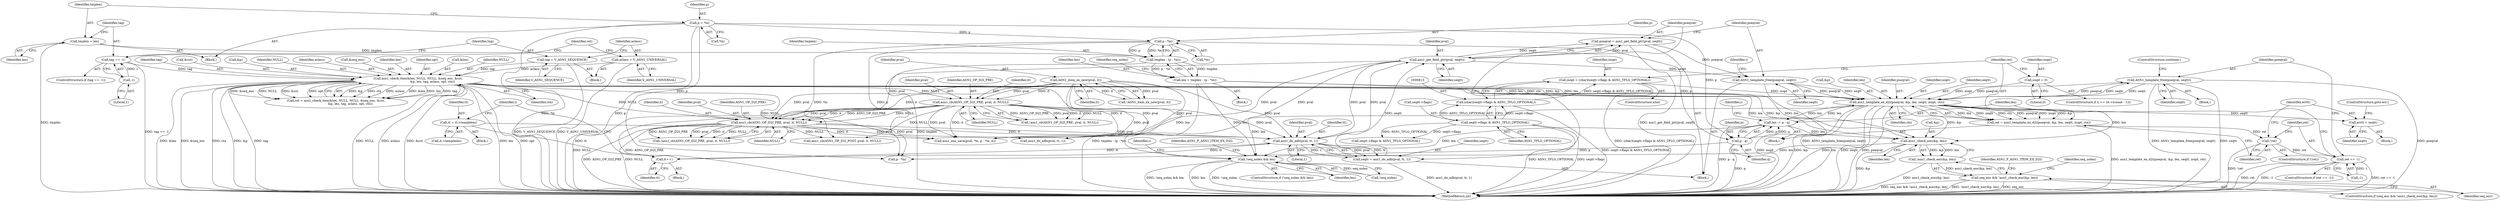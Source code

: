 digraph "0_openssl_b717b083073b6cacc0a5e2397b661678aff7ae7f@API" {
"1000844" [label="(Call,ASN1_template_free(pseqval, seqtt))"];
"1000821" [label="(Call,asn1_template_ex_d2i(pseqval, &p, len, seqtt, isopt, ctx))"];
"1000773" [label="(Call,ASN1_template_free(pseqval, seqtt))"];
"1000768" [label="(Call,pseqval = asn1_get_field_ptr(pval, seqtt))"];
"1000770" [label="(Call,asn1_get_field_ptr(pval, seqtt))"];
"1000764" [label="(Call,asn1_do_adb(pval, tt, 1))"];
"1000681" [label="(Call,ASN1_item_ex_new(pval, it))"];
"1000693" [label="(Call,asn1_cb(ASN1_OP_D2I_PRE, pval, it, NULL))"];
"1000610" [label="(Call,asn1_check_tlen(&len, NULL, NULL, &seq_eoc, &cst,\n                              &p, len, tag, aclass, opt, ctx))"];
"1000597" [label="(Call,tag == -1)"];
"1000599" [label="(Call,-1)"];
"1000602" [label="(Call,tag = V_ASN1_SEQUENCE)"];
"1000605" [label="(Call,aclass = V_ASN1_UNIVERSAL)"];
"1000726" [label="(Call,asn1_cb(ASN1_OP_D2I_PRE, pval, it, NULL))"];
"1000750" [label="(Call,tt++)"];
"1000737" [label="(Call,tt = it->templates)"];
"1000762" [label="(Call,seqtt = asn1_do_adb(pval, tt, 1))"];
"1000844" [label="(Call,ASN1_template_free(pseqval, seqtt))"];
"1000848" [label="(Call,len -= p - q)"];
"1000850" [label="(Call,p - q)"];
"1000589" [label="(Call,p = *in)"];
"1000656" [label="(Call,p - *in)"];
"1000652" [label="(Call,len = tmplen - (p - *in))"];
"1000654" [label="(Call,tmplen - (p - *in))"];
"1000593" [label="(Call,tmplen = len)"];
"1000806" [label="(Call,isopt = 0)"];
"1000810" [label="(Call,isopt = (char)(seqtt->flags & ASN1_TFLG_OPTIONAL))"];
"1000812" [label="(Call,(char)(seqtt->flags & ASN1_TFLG_OPTIONAL))"];
"1000814" [label="(Call,seqtt->flags & ASN1_TFLG_OPTIONAL)"];
"1000819" [label="(Call,ret = asn1_template_ex_d2i(pseqval, &p, len, seqtt, isopt, ctx))"];
"1000830" [label="(Call,!ret)"];
"1000839" [label="(Call,ret == -1)"];
"1000833" [label="(Call,errtt = seqtt)"];
"1000857" [label="(Call,asn1_check_eoc(&p, len))"];
"1000856" [label="(Call,!asn1_check_eoc(&p, len))"];
"1000854" [label="(Call,seq_eoc && !asn1_check_eoc(&p, len))"];
"1000867" [label="(Call,!seq_nolen && len)"];
"1000869" [label="(Identifier,seq_nolen)"];
"1000605" [label="(Call,aclass = V_ASN1_UNIVERSAL)"];
"1000823" [label="(Call,&p)"];
"1000855" [label="(Identifier,seq_eoc)"];
"1000930" [label="(Call,p - *in)"];
"1000693" [label="(Call,asn1_cb(ASN1_OP_D2I_PRE, pval, it, NULL))"];
"1000621" [label="(Identifier,len)"];
"1000764" [label="(Call,asn1_do_adb(pval, tt, 1))"];
"1000726" [label="(Call,asn1_cb(ASN1_OP_D2I_PRE, pval, it, NULL))"];
"1000606" [label="(Identifier,aclass)"];
"1000829" [label="(ControlStructure,if (!ret))"];
"1000868" [label="(Call,!seq_nolen)"];
"1000825" [label="(Identifier,len)"];
"1000765" [label="(Identifier,pval)"];
"1000821" [label="(Call,asn1_template_ex_d2i(pseqval, &p, len, seqtt, isopt, ctx))"];
"1000624" [label="(Identifier,opt)"];
"1000727" [label="(Identifier,ASN1_OP_D2I_PRE)"];
"1000747" [label="(Block,)"];
"1000844" [label="(Call,ASN1_template_free(pseqval, seqtt))"];
"1000608" [label="(Call,ret = asn1_check_tlen(&len, NULL, NULL, &seq_eoc, &cst,\n                              &p, len, tag, aclass, opt, ctx))"];
"1000590" [label="(Identifier,p)"];
"1000847" [label="(ControlStructure,continue;)"];
"1000820" [label="(Identifier,ret)"];
"1000611" [label="(Call,&len)"];
"1000807" [label="(Identifier,isopt)"];
"1000601" [label="(Block,)"];
"1000846" [label="(Identifier,seqtt)"];
"1000944" [label="(Call,asn1_cb(ASN1_OP_D2I_POST, pval, it, NULL))"];
"1000815" [label="(Call,seqtt->flags)"];
"1000866" [label="(ControlStructure,if (!seq_nolen && len))"];
"1000852" [label="(Identifier,q)"];
"1000603" [label="(Identifier,tag)"];
"1000774" [label="(Identifier,pseqval)"];
"1000743" [label="(Identifier,i)"];
"1000839" [label="(Call,ret == -1)"];
"1000836" [label="(ControlStructure,goto err;)"];
"1000600" [label="(Literal,1)"];
"1000733" [label="(Block,)"];
"1000809" [label="(ControlStructure,else)"];
"1000697" [label="(Identifier,NULL)"];
"1000955" [label="(MethodReturn,int)"];
"1000596" [label="(ControlStructure,if (tag == -1))"];
"1000763" [label="(Identifier,seqtt)"];
"1000716" [label="(Identifier,i)"];
"1000589" [label="(Call,p = *in)"];
"1000838" [label="(ControlStructure,if (ret == -1))"];
"1000831" [label="(Identifier,ret)"];
"1000751" [label="(Identifier,tt)"];
"1000810" [label="(Call,isopt = (char)(seqtt->flags & ASN1_TFLG_OPTIONAL))"];
"1000696" [label="(Identifier,it)"];
"1000609" [label="(Identifier,ret)"];
"1000854" [label="(Call,seq_eoc && !asn1_check_eoc(&p, len))"];
"1000766" [label="(Identifier,tt)"];
"1000657" [label="(Identifier,p)"];
"1000828" [label="(Identifier,ctx)"];
"1000597" [label="(Call,tag == -1)"];
"1000737" [label="(Call,tt = it->templates)"];
"1000762" [label="(Call,seqtt = asn1_do_adb(pval, tt, 1))"];
"1000845" [label="(Identifier,pseqval)"];
"1000891" [label="(Call,asn1_do_adb(pval, tt, 1))"];
"1000775" [label="(Identifier,seqtt)"];
"1000773" [label="(Call,ASN1_template_free(pseqval, seqtt))"];
"1000610" [label="(Call,asn1_check_tlen(&len, NULL, NULL, &seq_eoc, &cst,\n                              &p, len, tag, aclass, opt, ctx))"];
"1000654" [label="(Call,tmplen - (p - *in))"];
"1000613" [label="(Identifier,NULL)"];
"1000680" [label="(Call,!ASN1_item_ex_new(pval, it))"];
"1000719" [label="(Block,)"];
"1000772" [label="(Identifier,seqtt)"];
"1000729" [label="(Identifier,it)"];
"1000822" [label="(Identifier,pseqval)"];
"1000827" [label="(Identifier,isopt)"];
"1000768" [label="(Call,pseqval = asn1_get_field_ptr(pval, seqtt))"];
"1000811" [label="(Identifier,isopt)"];
"1000739" [label="(Call,it->templates)"];
"1000863" [label="(Identifier,ASN1_F_ASN1_ITEM_EX_D2I)"];
"1000833" [label="(Call,errtt = seqtt)"];
"1000849" [label="(Identifier,len)"];
"1000594" [label="(Identifier,tmplen)"];
"1000682" [label="(Identifier,pval)"];
"1000622" [label="(Identifier,tag)"];
"1000841" [label="(Call,-1)"];
"1000725" [label="(Call,!asn1_cb(ASN1_OP_D2I_PRE, pval, it, NULL))"];
"1000826" [label="(Identifier,seqtt)"];
"1000850" [label="(Call,p - q)"];
"1000926" [label="(Call,asn1_enc_save(pval, *in, p - *in, it))"];
"1000750" [label="(Call,tt++)"];
"1000840" [label="(Identifier,ret)"];
"1000728" [label="(Identifier,pval)"];
"1000808" [label="(Literal,0)"];
"1000607" [label="(Identifier,V_ASN1_UNIVERSAL)"];
"1000818" [label="(Identifier,ASN1_TFLG_OPTIONAL)"];
"1000617" [label="(Call,&cst)"];
"1000595" [label="(Identifier,len)"];
"1000834" [label="(Identifier,errtt)"];
"1000619" [label="(Call,&p)"];
"1000878" [label="(Identifier,i)"];
"1000848" [label="(Call,len -= p - q)"];
"1000856" [label="(Call,!asn1_check_eoc(&p, len))"];
"1000769" [label="(Identifier,pseqval)"];
"1000798" [label="(ControlStructure,if (i == (it->tcount - 1)))"];
"1000759" [label="(Block,)"];
"1000900" [label="(Call,seqtt->flags & ASN1_TFLG_OPTIONAL)"];
"1000593" [label="(Call,tmplen = len)"];
"1000604" [label="(Identifier,V_ASN1_SEQUENCE)"];
"1000835" [label="(Identifier,seqtt)"];
"1000142" [label="(Block,)"];
"1000814" [label="(Call,seqtt->flags & ASN1_TFLG_OPTIONAL)"];
"1000853" [label="(ControlStructure,if (seq_eoc && !asn1_check_eoc(&p, len)))"];
"1000770" [label="(Call,asn1_get_field_ptr(pval, seqtt))"];
"1000651" [label="(Block,)"];
"1000858" [label="(Call,&p)"];
"1000695" [label="(Identifier,pval)"];
"1000614" [label="(Identifier,NULL)"];
"1000656" [label="(Call,p - *in)"];
"1000681" [label="(Call,ASN1_item_ex_new(pval, it))"];
"1000730" [label="(Identifier,NULL)"];
"1000591" [label="(Call,*in)"];
"1000832" [label="(Block,)"];
"1000602" [label="(Call,tag = V_ASN1_SEQUENCE)"];
"1000652" [label="(Call,len = tmplen - (p - *in))"];
"1000599" [label="(Call,-1)"];
"1000806" [label="(Call,isopt = 0)"];
"1000873" [label="(Identifier,ASN1_F_ASN1_ITEM_EX_D2I)"];
"1000851" [label="(Identifier,p)"];
"1000655" [label="(Identifier,tmplen)"];
"1000767" [label="(Literal,1)"];
"1000819" [label="(Call,ret = asn1_template_ex_d2i(pseqval, &p, len, seqtt, isopt, ctx))"];
"1000771" [label="(Identifier,pval)"];
"1000658" [label="(Call,*in)"];
"1000661" [label="(Identifier,seq_nolen)"];
"1000694" [label="(Identifier,ASN1_OP_D2I_PRE)"];
"1000843" [label="(Block,)"];
"1000857" [label="(Call,asn1_check_eoc(&p, len))"];
"1000867" [label="(Call,!seq_nolen && len)"];
"1000692" [label="(Call,!asn1_cb(ASN1_OP_D2I_PRE, pval, it, NULL))"];
"1000623" [label="(Identifier,aclass)"];
"1000830" [label="(Call,!ret)"];
"1000749" [label="(Identifier,i)"];
"1000615" [label="(Call,&seq_eoc)"];
"1000625" [label="(Identifier,ctx)"];
"1000683" [label="(Identifier,it)"];
"1000860" [label="(Identifier,len)"];
"1000738" [label="(Identifier,tt)"];
"1000870" [label="(Identifier,len)"];
"1000653" [label="(Identifier,len)"];
"1000598" [label="(Identifier,tag)"];
"1000812" [label="(Call,(char)(seqtt->flags & ASN1_TFLG_OPTIONAL))"];
"1000844" -> "1000843"  [label="AST: "];
"1000844" -> "1000846"  [label="CFG: "];
"1000845" -> "1000844"  [label="AST: "];
"1000846" -> "1000844"  [label="AST: "];
"1000847" -> "1000844"  [label="CFG: "];
"1000844" -> "1000955"  [label="DDG: ASN1_template_free(pseqval, seqtt)"];
"1000844" -> "1000955"  [label="DDG: seqtt"];
"1000844" -> "1000955"  [label="DDG: pseqval"];
"1000844" -> "1000821"  [label="DDG: pseqval"];
"1000844" -> "1000821"  [label="DDG: seqtt"];
"1000821" -> "1000844"  [label="DDG: pseqval"];
"1000821" -> "1000844"  [label="DDG: seqtt"];
"1000821" -> "1000819"  [label="AST: "];
"1000821" -> "1000828"  [label="CFG: "];
"1000822" -> "1000821"  [label="AST: "];
"1000823" -> "1000821"  [label="AST: "];
"1000825" -> "1000821"  [label="AST: "];
"1000826" -> "1000821"  [label="AST: "];
"1000827" -> "1000821"  [label="AST: "];
"1000828" -> "1000821"  [label="AST: "];
"1000819" -> "1000821"  [label="CFG: "];
"1000821" -> "1000955"  [label="DDG: isopt"];
"1000821" -> "1000955"  [label="DDG: &p"];
"1000821" -> "1000955"  [label="DDG: ctx"];
"1000821" -> "1000955"  [label="DDG: seqtt"];
"1000821" -> "1000955"  [label="DDG: pseqval"];
"1000821" -> "1000819"  [label="DDG: len"];
"1000821" -> "1000819"  [label="DDG: seqtt"];
"1000821" -> "1000819"  [label="DDG: ctx"];
"1000821" -> "1000819"  [label="DDG: pseqval"];
"1000821" -> "1000819"  [label="DDG: isopt"];
"1000821" -> "1000819"  [label="DDG: &p"];
"1000773" -> "1000821"  [label="DDG: pseqval"];
"1000773" -> "1000821"  [label="DDG: seqtt"];
"1000610" -> "1000821"  [label="DDG: &p"];
"1000610" -> "1000821"  [label="DDG: len"];
"1000610" -> "1000821"  [label="DDG: ctx"];
"1000848" -> "1000821"  [label="DDG: len"];
"1000652" -> "1000821"  [label="DDG: len"];
"1000806" -> "1000821"  [label="DDG: isopt"];
"1000810" -> "1000821"  [label="DDG: isopt"];
"1000821" -> "1000833"  [label="DDG: seqtt"];
"1000821" -> "1000848"  [label="DDG: len"];
"1000821" -> "1000857"  [label="DDG: &p"];
"1000821" -> "1000857"  [label="DDG: len"];
"1000821" -> "1000867"  [label="DDG: len"];
"1000773" -> "1000759"  [label="AST: "];
"1000773" -> "1000775"  [label="CFG: "];
"1000774" -> "1000773"  [label="AST: "];
"1000775" -> "1000773"  [label="AST: "];
"1000749" -> "1000773"  [label="CFG: "];
"1000773" -> "1000955"  [label="DDG: ASN1_template_free(pseqval, seqtt)"];
"1000768" -> "1000773"  [label="DDG: pseqval"];
"1000770" -> "1000773"  [label="DDG: seqtt"];
"1000768" -> "1000759"  [label="AST: "];
"1000768" -> "1000770"  [label="CFG: "];
"1000769" -> "1000768"  [label="AST: "];
"1000770" -> "1000768"  [label="AST: "];
"1000774" -> "1000768"  [label="CFG: "];
"1000768" -> "1000955"  [label="DDG: asn1_get_field_ptr(pval, seqtt)"];
"1000770" -> "1000768"  [label="DDG: pval"];
"1000770" -> "1000768"  [label="DDG: seqtt"];
"1000770" -> "1000772"  [label="CFG: "];
"1000771" -> "1000770"  [label="AST: "];
"1000772" -> "1000770"  [label="AST: "];
"1000770" -> "1000726"  [label="DDG: pval"];
"1000770" -> "1000764"  [label="DDG: pval"];
"1000764" -> "1000770"  [label="DDG: pval"];
"1000762" -> "1000770"  [label="DDG: seqtt"];
"1000770" -> "1000891"  [label="DDG: pval"];
"1000770" -> "1000926"  [label="DDG: pval"];
"1000764" -> "1000762"  [label="AST: "];
"1000764" -> "1000767"  [label="CFG: "];
"1000765" -> "1000764"  [label="AST: "];
"1000766" -> "1000764"  [label="AST: "];
"1000767" -> "1000764"  [label="AST: "];
"1000762" -> "1000764"  [label="CFG: "];
"1000764" -> "1000750"  [label="DDG: tt"];
"1000764" -> "1000762"  [label="DDG: pval"];
"1000764" -> "1000762"  [label="DDG: tt"];
"1000764" -> "1000762"  [label="DDG: 1"];
"1000681" -> "1000764"  [label="DDG: pval"];
"1000693" -> "1000764"  [label="DDG: pval"];
"1000726" -> "1000764"  [label="DDG: pval"];
"1000750" -> "1000764"  [label="DDG: tt"];
"1000737" -> "1000764"  [label="DDG: tt"];
"1000681" -> "1000680"  [label="AST: "];
"1000681" -> "1000683"  [label="CFG: "];
"1000682" -> "1000681"  [label="AST: "];
"1000683" -> "1000681"  [label="AST: "];
"1000680" -> "1000681"  [label="CFG: "];
"1000681" -> "1000680"  [label="DDG: pval"];
"1000681" -> "1000680"  [label="DDG: it"];
"1000681" -> "1000693"  [label="DDG: pval"];
"1000681" -> "1000693"  [label="DDG: it"];
"1000681" -> "1000726"  [label="DDG: pval"];
"1000681" -> "1000726"  [label="DDG: it"];
"1000681" -> "1000891"  [label="DDG: pval"];
"1000681" -> "1000926"  [label="DDG: pval"];
"1000681" -> "1000926"  [label="DDG: it"];
"1000693" -> "1000692"  [label="AST: "];
"1000693" -> "1000697"  [label="CFG: "];
"1000694" -> "1000693"  [label="AST: "];
"1000695" -> "1000693"  [label="AST: "];
"1000696" -> "1000693"  [label="AST: "];
"1000697" -> "1000693"  [label="AST: "];
"1000692" -> "1000693"  [label="CFG: "];
"1000693" -> "1000955"  [label="DDG: NULL"];
"1000693" -> "1000955"  [label="DDG: ASN1_OP_D2I_PRE"];
"1000693" -> "1000692"  [label="DDG: ASN1_OP_D2I_PRE"];
"1000693" -> "1000692"  [label="DDG: pval"];
"1000693" -> "1000692"  [label="DDG: it"];
"1000693" -> "1000692"  [label="DDG: NULL"];
"1000610" -> "1000693"  [label="DDG: NULL"];
"1000693" -> "1000726"  [label="DDG: ASN1_OP_D2I_PRE"];
"1000693" -> "1000726"  [label="DDG: pval"];
"1000693" -> "1000726"  [label="DDG: it"];
"1000693" -> "1000726"  [label="DDG: NULL"];
"1000693" -> "1000891"  [label="DDG: pval"];
"1000693" -> "1000926"  [label="DDG: pval"];
"1000693" -> "1000926"  [label="DDG: it"];
"1000693" -> "1000944"  [label="DDG: NULL"];
"1000610" -> "1000608"  [label="AST: "];
"1000610" -> "1000625"  [label="CFG: "];
"1000611" -> "1000610"  [label="AST: "];
"1000613" -> "1000610"  [label="AST: "];
"1000614" -> "1000610"  [label="AST: "];
"1000615" -> "1000610"  [label="AST: "];
"1000617" -> "1000610"  [label="AST: "];
"1000619" -> "1000610"  [label="AST: "];
"1000621" -> "1000610"  [label="AST: "];
"1000622" -> "1000610"  [label="AST: "];
"1000623" -> "1000610"  [label="AST: "];
"1000624" -> "1000610"  [label="AST: "];
"1000625" -> "1000610"  [label="AST: "];
"1000608" -> "1000610"  [label="CFG: "];
"1000610" -> "1000955"  [label="DDG: NULL"];
"1000610" -> "1000955"  [label="DDG: tag"];
"1000610" -> "1000955"  [label="DDG: aclass"];
"1000610" -> "1000955"  [label="DDG: &cst"];
"1000610" -> "1000955"  [label="DDG: len"];
"1000610" -> "1000955"  [label="DDG: opt"];
"1000610" -> "1000955"  [label="DDG: &len"];
"1000610" -> "1000955"  [label="DDG: &seq_eoc"];
"1000610" -> "1000955"  [label="DDG: ctx"];
"1000610" -> "1000955"  [label="DDG: &p"];
"1000610" -> "1000608"  [label="DDG: &p"];
"1000610" -> "1000608"  [label="DDG: ctx"];
"1000610" -> "1000608"  [label="DDG: aclass"];
"1000610" -> "1000608"  [label="DDG: &len"];
"1000610" -> "1000608"  [label="DDG: len"];
"1000610" -> "1000608"  [label="DDG: tag"];
"1000610" -> "1000608"  [label="DDG: &seq_eoc"];
"1000610" -> "1000608"  [label="DDG: NULL"];
"1000610" -> "1000608"  [label="DDG: &cst"];
"1000610" -> "1000608"  [label="DDG: opt"];
"1000597" -> "1000610"  [label="DDG: tag"];
"1000602" -> "1000610"  [label="DDG: tag"];
"1000605" -> "1000610"  [label="DDG: aclass"];
"1000610" -> "1000726"  [label="DDG: NULL"];
"1000610" -> "1000857"  [label="DDG: &p"];
"1000610" -> "1000857"  [label="DDG: len"];
"1000610" -> "1000867"  [label="DDG: len"];
"1000610" -> "1000944"  [label="DDG: NULL"];
"1000597" -> "1000596"  [label="AST: "];
"1000597" -> "1000599"  [label="CFG: "];
"1000598" -> "1000597"  [label="AST: "];
"1000599" -> "1000597"  [label="AST: "];
"1000603" -> "1000597"  [label="CFG: "];
"1000609" -> "1000597"  [label="CFG: "];
"1000597" -> "1000955"  [label="DDG: tag == -1"];
"1000599" -> "1000597"  [label="DDG: 1"];
"1000599" -> "1000600"  [label="CFG: "];
"1000600" -> "1000599"  [label="AST: "];
"1000602" -> "1000601"  [label="AST: "];
"1000602" -> "1000604"  [label="CFG: "];
"1000603" -> "1000602"  [label="AST: "];
"1000604" -> "1000602"  [label="AST: "];
"1000606" -> "1000602"  [label="CFG: "];
"1000602" -> "1000955"  [label="DDG: V_ASN1_SEQUENCE"];
"1000605" -> "1000601"  [label="AST: "];
"1000605" -> "1000607"  [label="CFG: "];
"1000606" -> "1000605"  [label="AST: "];
"1000607" -> "1000605"  [label="AST: "];
"1000609" -> "1000605"  [label="CFG: "];
"1000605" -> "1000955"  [label="DDG: V_ASN1_UNIVERSAL"];
"1000726" -> "1000725"  [label="AST: "];
"1000726" -> "1000730"  [label="CFG: "];
"1000727" -> "1000726"  [label="AST: "];
"1000728" -> "1000726"  [label="AST: "];
"1000729" -> "1000726"  [label="AST: "];
"1000730" -> "1000726"  [label="AST: "];
"1000725" -> "1000726"  [label="CFG: "];
"1000726" -> "1000955"  [label="DDG: NULL"];
"1000726" -> "1000955"  [label="DDG: ASN1_OP_D2I_PRE"];
"1000726" -> "1000725"  [label="DDG: ASN1_OP_D2I_PRE"];
"1000726" -> "1000725"  [label="DDG: pval"];
"1000726" -> "1000725"  [label="DDG: it"];
"1000726" -> "1000725"  [label="DDG: NULL"];
"1000726" -> "1000891"  [label="DDG: pval"];
"1000726" -> "1000926"  [label="DDG: pval"];
"1000726" -> "1000926"  [label="DDG: it"];
"1000726" -> "1000944"  [label="DDG: NULL"];
"1000750" -> "1000747"  [label="AST: "];
"1000750" -> "1000751"  [label="CFG: "];
"1000751" -> "1000750"  [label="AST: "];
"1000743" -> "1000750"  [label="CFG: "];
"1000737" -> "1000750"  [label="DDG: tt"];
"1000737" -> "1000733"  [label="AST: "];
"1000737" -> "1000739"  [label="CFG: "];
"1000738" -> "1000737"  [label="AST: "];
"1000739" -> "1000737"  [label="AST: "];
"1000743" -> "1000737"  [label="CFG: "];
"1000762" -> "1000759"  [label="AST: "];
"1000763" -> "1000762"  [label="AST: "];
"1000769" -> "1000762"  [label="CFG: "];
"1000762" -> "1000955"  [label="DDG: asn1_do_adb(pval, tt, 1)"];
"1000848" -> "1000719"  [label="AST: "];
"1000848" -> "1000850"  [label="CFG: "];
"1000849" -> "1000848"  [label="AST: "];
"1000850" -> "1000848"  [label="AST: "];
"1000716" -> "1000848"  [label="CFG: "];
"1000848" -> "1000955"  [label="DDG: p - q"];
"1000850" -> "1000848"  [label="DDG: p"];
"1000850" -> "1000848"  [label="DDG: q"];
"1000848" -> "1000857"  [label="DDG: len"];
"1000848" -> "1000867"  [label="DDG: len"];
"1000850" -> "1000852"  [label="CFG: "];
"1000851" -> "1000850"  [label="AST: "];
"1000852" -> "1000850"  [label="AST: "];
"1000850" -> "1000955"  [label="DDG: q"];
"1000589" -> "1000850"  [label="DDG: p"];
"1000656" -> "1000850"  [label="DDG: p"];
"1000850" -> "1000930"  [label="DDG: p"];
"1000589" -> "1000142"  [label="AST: "];
"1000589" -> "1000591"  [label="CFG: "];
"1000590" -> "1000589"  [label="AST: "];
"1000591" -> "1000589"  [label="AST: "];
"1000594" -> "1000589"  [label="CFG: "];
"1000589" -> "1000955"  [label="DDG: p"];
"1000589" -> "1000955"  [label="DDG: *in"];
"1000589" -> "1000656"  [label="DDG: p"];
"1000589" -> "1000930"  [label="DDG: p"];
"1000656" -> "1000654"  [label="AST: "];
"1000656" -> "1000658"  [label="CFG: "];
"1000657" -> "1000656"  [label="AST: "];
"1000658" -> "1000656"  [label="AST: "];
"1000654" -> "1000656"  [label="CFG: "];
"1000656" -> "1000654"  [label="DDG: p"];
"1000656" -> "1000654"  [label="DDG: *in"];
"1000656" -> "1000930"  [label="DDG: p"];
"1000656" -> "1000930"  [label="DDG: *in"];
"1000652" -> "1000651"  [label="AST: "];
"1000652" -> "1000654"  [label="CFG: "];
"1000653" -> "1000652"  [label="AST: "];
"1000654" -> "1000652"  [label="AST: "];
"1000661" -> "1000652"  [label="CFG: "];
"1000652" -> "1000955"  [label="DDG: tmplen - (p - *in)"];
"1000654" -> "1000652"  [label="DDG: tmplen"];
"1000654" -> "1000652"  [label="DDG: p - *in"];
"1000652" -> "1000857"  [label="DDG: len"];
"1000652" -> "1000867"  [label="DDG: len"];
"1000655" -> "1000654"  [label="AST: "];
"1000654" -> "1000955"  [label="DDG: tmplen"];
"1000593" -> "1000654"  [label="DDG: tmplen"];
"1000593" -> "1000142"  [label="AST: "];
"1000593" -> "1000595"  [label="CFG: "];
"1000594" -> "1000593"  [label="AST: "];
"1000595" -> "1000593"  [label="AST: "];
"1000598" -> "1000593"  [label="CFG: "];
"1000593" -> "1000955"  [label="DDG: tmplen"];
"1000806" -> "1000798"  [label="AST: "];
"1000806" -> "1000808"  [label="CFG: "];
"1000807" -> "1000806"  [label="AST: "];
"1000808" -> "1000806"  [label="AST: "];
"1000820" -> "1000806"  [label="CFG: "];
"1000810" -> "1000809"  [label="AST: "];
"1000810" -> "1000812"  [label="CFG: "];
"1000811" -> "1000810"  [label="AST: "];
"1000812" -> "1000810"  [label="AST: "];
"1000820" -> "1000810"  [label="CFG: "];
"1000810" -> "1000955"  [label="DDG: (char)(seqtt->flags & ASN1_TFLG_OPTIONAL)"];
"1000812" -> "1000810"  [label="DDG: seqtt->flags & ASN1_TFLG_OPTIONAL"];
"1000812" -> "1000814"  [label="CFG: "];
"1000813" -> "1000812"  [label="AST: "];
"1000814" -> "1000812"  [label="AST: "];
"1000812" -> "1000955"  [label="DDG: seqtt->flags & ASN1_TFLG_OPTIONAL"];
"1000814" -> "1000812"  [label="DDG: seqtt->flags"];
"1000814" -> "1000812"  [label="DDG: ASN1_TFLG_OPTIONAL"];
"1000814" -> "1000818"  [label="CFG: "];
"1000815" -> "1000814"  [label="AST: "];
"1000818" -> "1000814"  [label="AST: "];
"1000814" -> "1000955"  [label="DDG: ASN1_TFLG_OPTIONAL"];
"1000814" -> "1000955"  [label="DDG: seqtt->flags"];
"1000814" -> "1000900"  [label="DDG: seqtt->flags"];
"1000814" -> "1000900"  [label="DDG: ASN1_TFLG_OPTIONAL"];
"1000819" -> "1000719"  [label="AST: "];
"1000820" -> "1000819"  [label="AST: "];
"1000831" -> "1000819"  [label="CFG: "];
"1000819" -> "1000955"  [label="DDG: asn1_template_ex_d2i(pseqval, &p, len, seqtt, isopt, ctx)"];
"1000819" -> "1000830"  [label="DDG: ret"];
"1000830" -> "1000829"  [label="AST: "];
"1000830" -> "1000831"  [label="CFG: "];
"1000831" -> "1000830"  [label="AST: "];
"1000834" -> "1000830"  [label="CFG: "];
"1000840" -> "1000830"  [label="CFG: "];
"1000830" -> "1000955"  [label="DDG: !ret"];
"1000830" -> "1000839"  [label="DDG: ret"];
"1000839" -> "1000838"  [label="AST: "];
"1000839" -> "1000841"  [label="CFG: "];
"1000840" -> "1000839"  [label="AST: "];
"1000841" -> "1000839"  [label="AST: "];
"1000845" -> "1000839"  [label="CFG: "];
"1000849" -> "1000839"  [label="CFG: "];
"1000839" -> "1000955"  [label="DDG: ret == -1"];
"1000839" -> "1000955"  [label="DDG: ret"];
"1000839" -> "1000955"  [label="DDG: -1"];
"1000841" -> "1000839"  [label="DDG: 1"];
"1000833" -> "1000832"  [label="AST: "];
"1000833" -> "1000835"  [label="CFG: "];
"1000834" -> "1000833"  [label="AST: "];
"1000835" -> "1000833"  [label="AST: "];
"1000836" -> "1000833"  [label="CFG: "];
"1000857" -> "1000856"  [label="AST: "];
"1000857" -> "1000860"  [label="CFG: "];
"1000858" -> "1000857"  [label="AST: "];
"1000860" -> "1000857"  [label="AST: "];
"1000856" -> "1000857"  [label="CFG: "];
"1000857" -> "1000955"  [label="DDG: &p"];
"1000857" -> "1000856"  [label="DDG: &p"];
"1000857" -> "1000856"  [label="DDG: len"];
"1000857" -> "1000867"  [label="DDG: len"];
"1000856" -> "1000854"  [label="AST: "];
"1000854" -> "1000856"  [label="CFG: "];
"1000856" -> "1000955"  [label="DDG: asn1_check_eoc(&p, len)"];
"1000856" -> "1000854"  [label="DDG: asn1_check_eoc(&p, len)"];
"1000854" -> "1000853"  [label="AST: "];
"1000854" -> "1000855"  [label="CFG: "];
"1000855" -> "1000854"  [label="AST: "];
"1000863" -> "1000854"  [label="CFG: "];
"1000869" -> "1000854"  [label="CFG: "];
"1000854" -> "1000955"  [label="DDG: seq_eoc"];
"1000854" -> "1000955"  [label="DDG: seq_eoc && !asn1_check_eoc(&p, len)"];
"1000854" -> "1000955"  [label="DDG: !asn1_check_eoc(&p, len)"];
"1000867" -> "1000866"  [label="AST: "];
"1000867" -> "1000868"  [label="CFG: "];
"1000867" -> "1000870"  [label="CFG: "];
"1000868" -> "1000867"  [label="AST: "];
"1000870" -> "1000867"  [label="AST: "];
"1000873" -> "1000867"  [label="CFG: "];
"1000878" -> "1000867"  [label="CFG: "];
"1000867" -> "1000955"  [label="DDG: !seq_nolen && len"];
"1000867" -> "1000955"  [label="DDG: len"];
"1000867" -> "1000955"  [label="DDG: !seq_nolen"];
"1000868" -> "1000867"  [label="DDG: seq_nolen"];
}
